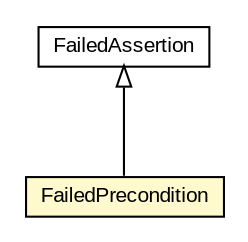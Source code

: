 #!/usr/local/bin/dot
#
# Class diagram 
# Generated by UMLGraph version 5.3 (http://www.umlgraph.org/)
#

digraph G {
	edge [fontname="arial",fontsize=10,labelfontname="arial",labelfontsize=10];
	node [fontname="arial",fontsize=10,shape=plaintext];
	nodesep=0.25;
	ranksep=0.5;
	// context.arch.util.FailedPrecondition
	c100045 [label=<<table title="context.arch.util.FailedPrecondition" border="0" cellborder="1" cellspacing="0" cellpadding="2" port="p" bgcolor="lemonChiffon" href="./FailedPrecondition.html">
		<tr><td><table border="0" cellspacing="0" cellpadding="1">
<tr><td align="center" balign="center"> FailedPrecondition </td></tr>
		</table></td></tr>
		</table>>, fontname="arial", fontcolor="black", fontsize=10.0];
	// context.arch.util.FailedAssertion
	c100046 [label=<<table title="context.arch.util.FailedAssertion" border="0" cellborder="1" cellspacing="0" cellpadding="2" port="p" href="./FailedAssertion.html">
		<tr><td><table border="0" cellspacing="0" cellpadding="1">
<tr><td align="center" balign="center"> FailedAssertion </td></tr>
		</table></td></tr>
		</table>>, fontname="arial", fontcolor="black", fontsize=10.0];
	//context.arch.util.FailedPrecondition extends context.arch.util.FailedAssertion
	c100046:p -> c100045:p [dir=back,arrowtail=empty];
}

